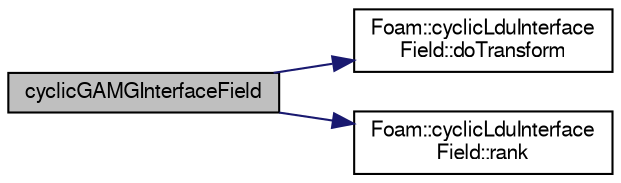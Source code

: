 digraph "cyclicGAMGInterfaceField"
{
  bgcolor="transparent";
  edge [fontname="FreeSans",fontsize="10",labelfontname="FreeSans",labelfontsize="10"];
  node [fontname="FreeSans",fontsize="10",shape=record];
  rankdir="LR";
  Node0 [label="cyclicGAMGInterfaceField",height=0.2,width=0.4,color="black", fillcolor="grey75", style="filled", fontcolor="black"];
  Node0 -> Node1 [color="midnightblue",fontsize="10",style="solid",fontname="FreeSans"];
  Node1 [label="Foam::cyclicLduInterface\lField::doTransform",height=0.2,width=0.4,color="black",URL="$a26866.html#a97385409921d93c24d936598a3020255",tooltip="Is the transform required. "];
  Node0 -> Node2 [color="midnightblue",fontsize="10",style="solid",fontname="FreeSans"];
  Node2 [label="Foam::cyclicLduInterface\lField::rank",height=0.2,width=0.4,color="black",URL="$a26866.html#a74e0328b050306365a0211f32c72c00b",tooltip="Return rank of component for transform. "];
}
